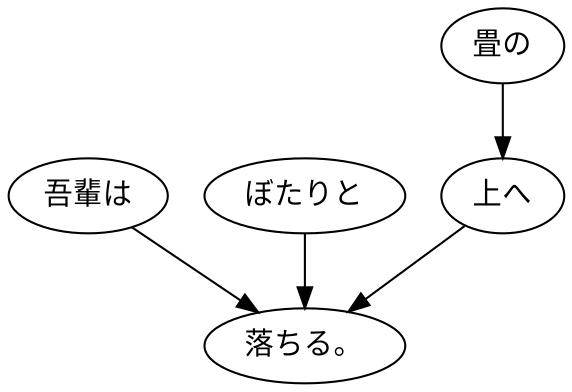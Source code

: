 digraph graph846 {
	node0 [label="吾輩は"];
	node1 [label="ぼたりと"];
	node2 [label="畳の"];
	node3 [label="上へ"];
	node4 [label="落ちる。"];
	node0 -> node4;
	node1 -> node4;
	node2 -> node3;
	node3 -> node4;
}
